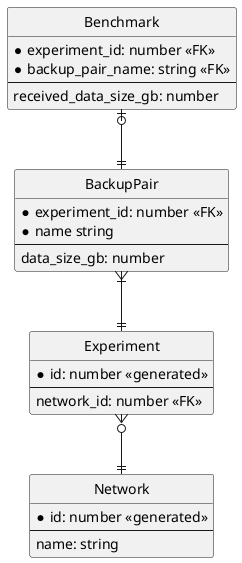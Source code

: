 @startuml

hide circle
skinparam linetype ortho

entity Benchmark {
  *experiment_id: number <<FK>>
  *backup_pair_name: string <<FK>>
  --
  received_data_size_gb: number
}

entity BackupPair {
  *experiment_id: number <<FK>>
  *name string
  --
  data_size_gb: number
}

entity Experiment {
  *id: number <<generated>>
  --
  network_id: number <<FK>>
}

entity Network {
  *id: number <<generated>>
  --
  name: string
}

Benchmark |o--|| BackupPair
BackupPair }|--|| Experiment
Experiment }o--|| Network

@enduml
